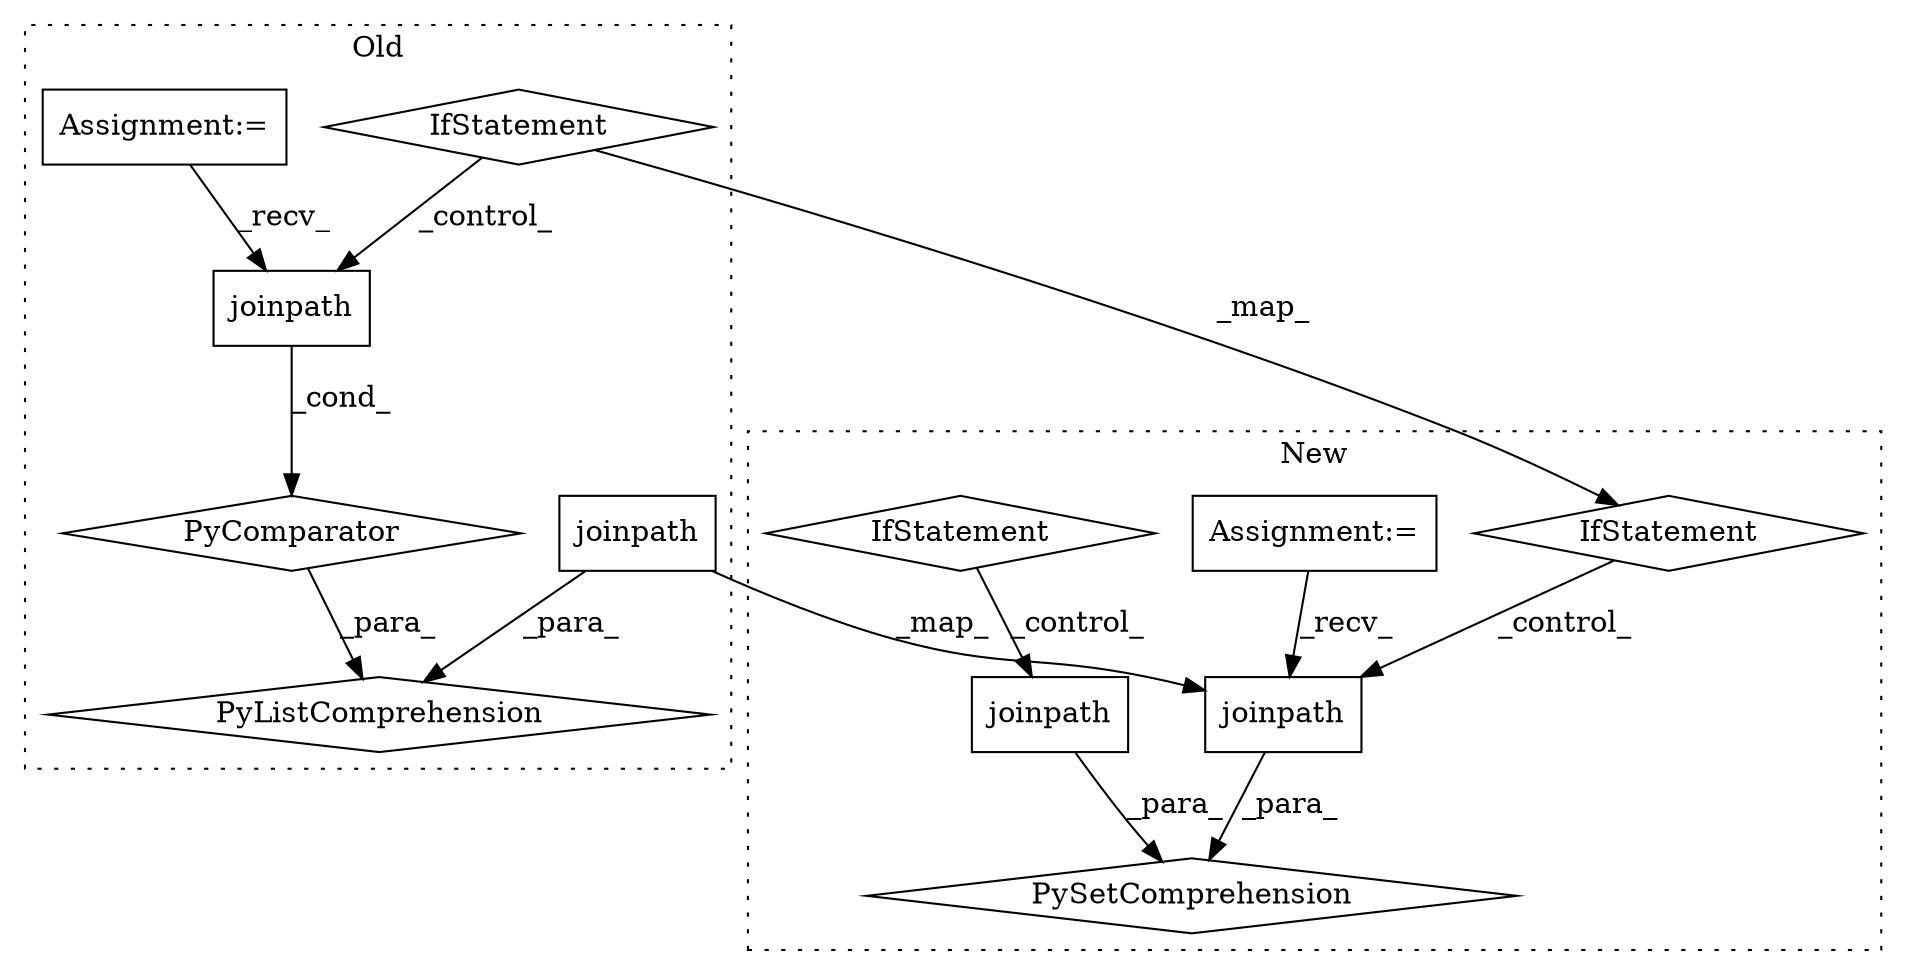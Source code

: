 digraph G {
subgraph cluster0 {
1 [label="PyListComprehension" a="109" s="9734" l="233" shape="diamond"];
3 [label="PyComparator" a="113" s="9842" l="36" shape="diamond"];
4 [label="Assignment:=" a="7" s="9842" l="36" shape="box"];
6 [label="joinpath" a="32" s="9745,9755" l="9,1" shape="box"];
8 [label="joinpath" a="32" s="9745,9755" l="9,1" shape="box"];
10 [label="IfStatement" a="25" s="9842" l="36" shape="diamond"];
label = "Old";
style="dotted";
}
subgraph cluster1 {
2 [label="joinpath" a="32" s="9748,9758" l="9,1" shape="box"];
5 [label="PySetComprehension" a="111" s="9737" l="248" shape="diamond"];
7 [label="joinpath" a="32" s="9748,9758" l="9,1" shape="box"];
9 [label="IfStatement" a="25" s="9860" l="36" shape="diamond"];
11 [label="Assignment:=" a="7" s="9860" l="36" shape="box"];
12 [label="IfStatement" a="25" s="9957" l="20" shape="diamond"];
label = "New";
style="dotted";
}
2 -> 5 [label="_para_"];
3 -> 1 [label="_para_"];
4 -> 6 [label="_recv_"];
6 -> 3 [label="_cond_"];
7 -> 5 [label="_para_"];
8 -> 1 [label="_para_"];
8 -> 7 [label="_map_"];
9 -> 7 [label="_control_"];
10 -> 6 [label="_control_"];
10 -> 9 [label="_map_"];
11 -> 7 [label="_recv_"];
12 -> 2 [label="_control_"];
}